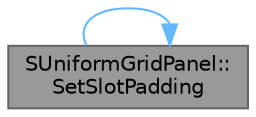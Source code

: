 digraph "SUniformGridPanel::SetSlotPadding"
{
 // INTERACTIVE_SVG=YES
 // LATEX_PDF_SIZE
  bgcolor="transparent";
  edge [fontname=Helvetica,fontsize=10,labelfontname=Helvetica,labelfontsize=10];
  node [fontname=Helvetica,fontsize=10,shape=box,height=0.2,width=0.4];
  rankdir="LR";
  Node1 [id="Node000001",label="SUniformGridPanel::\lSetSlotPadding",height=0.2,width=0.4,color="gray40", fillcolor="grey60", style="filled", fontcolor="black",tooltip="See SlotPadding attribute."];
  Node1 -> Node1 [id="edge1_Node000001_Node000001",color="steelblue1",style="solid",tooltip=" "];
}
